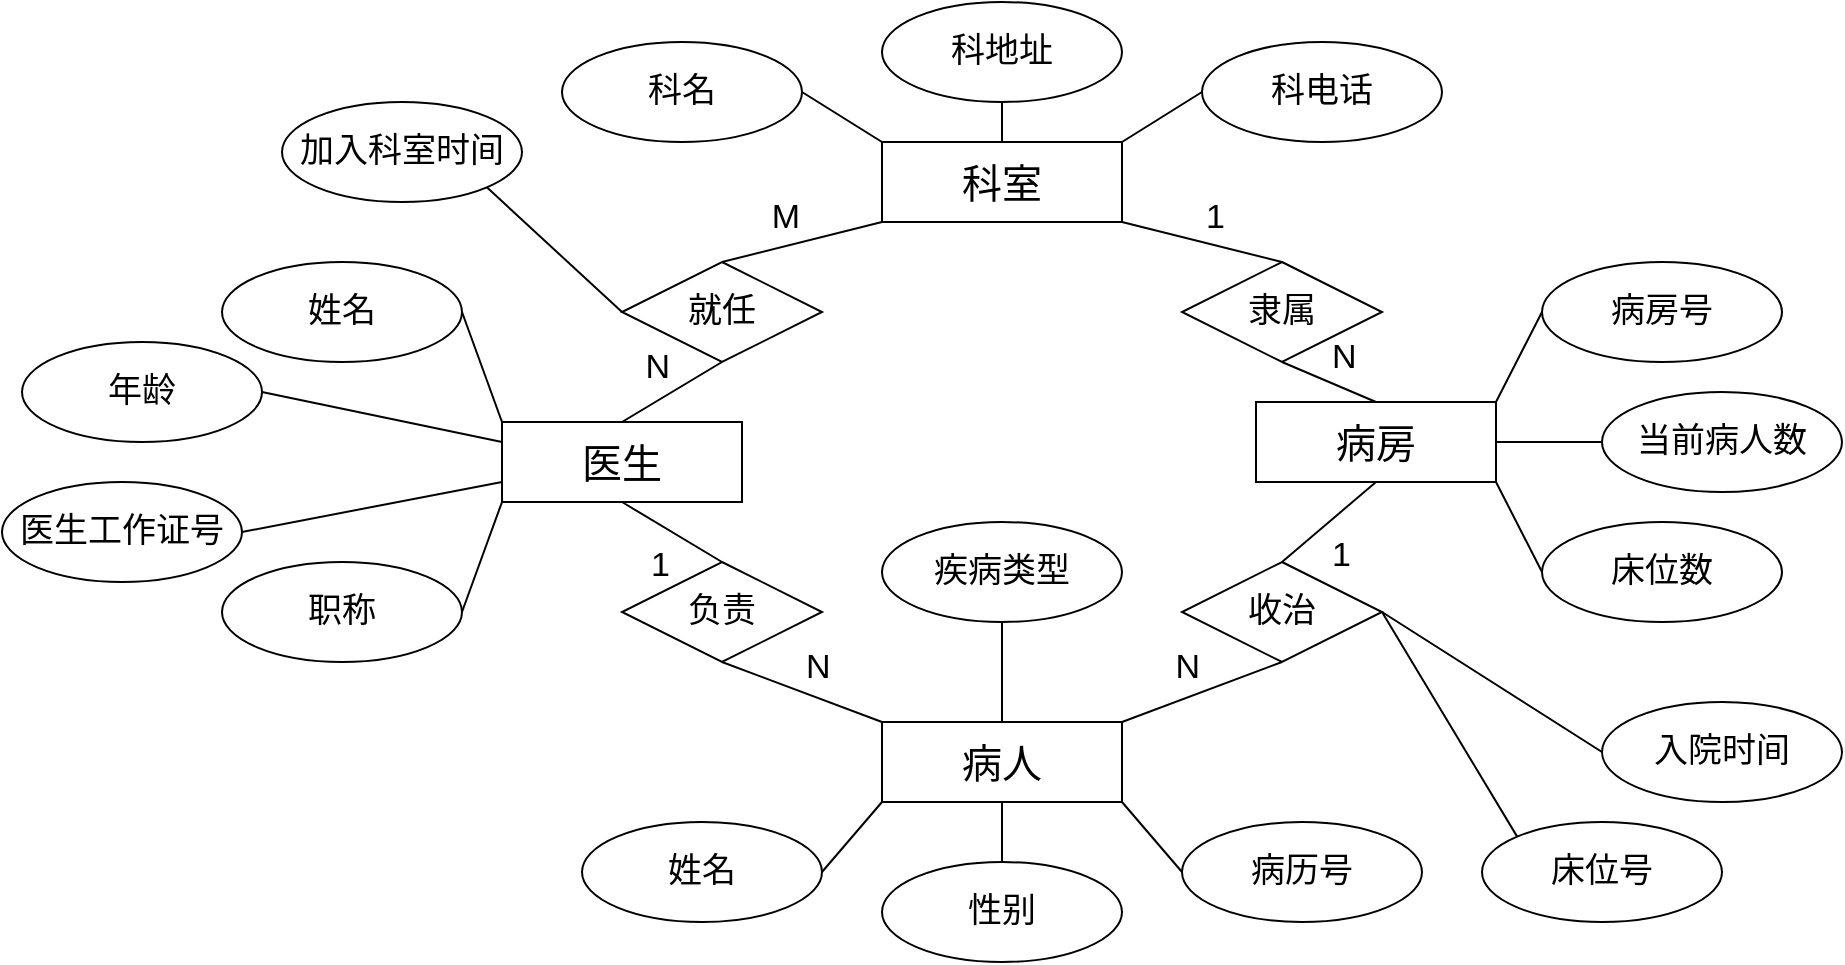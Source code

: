 <mxfile version="14.5.1" type="device"><diagram id="LbHfx_GTd4VLcDLEqgA5" name="第 1 页"><mxGraphModel dx="852" dy="494" grid="1" gridSize="10" guides="1" tooltips="1" connect="1" arrows="1" fold="1" page="1" pageScale="1" pageWidth="1654" pageHeight="2336" math="0" shadow="0"><root><mxCell id="0"/><mxCell id="1" parent="0"/><mxCell id="YSNwxNvKMtwKFpDT9Ipl-1" value="M" style="rounded=0;orthogonalLoop=1;jettySize=auto;html=1;exitX=0;exitY=1;exitDx=0;exitDy=0;entryX=0.5;entryY=0;entryDx=0;entryDy=0;fontSize=17;endArrow=none;endFill=0;labelPosition=left;verticalLabelPosition=top;align=right;verticalAlign=bottom;" parent="1" source="YSNwxNvKMtwKFpDT9Ipl-5" target="YSNwxNvKMtwKFpDT9Ipl-25" edge="1"><mxGeometry relative="1" as="geometry"/></mxCell><mxCell id="YSNwxNvKMtwKFpDT9Ipl-2" value="1" style="edgeStyle=none;rounded=0;orthogonalLoop=1;jettySize=auto;html=1;exitX=1;exitY=1;exitDx=0;exitDy=0;entryX=0.5;entryY=0;entryDx=0;entryDy=0;endArrow=none;endFill=0;fontSize=17;labelPosition=right;verticalLabelPosition=top;align=left;verticalAlign=bottom;" parent="1" source="YSNwxNvKMtwKFpDT9Ipl-5" target="YSNwxNvKMtwKFpDT9Ipl-27" edge="1"><mxGeometry relative="1" as="geometry"/></mxCell><mxCell id="YSNwxNvKMtwKFpDT9Ipl-3" style="edgeStyle=none;rounded=0;orthogonalLoop=1;jettySize=auto;html=1;exitX=0;exitY=0;exitDx=0;exitDy=0;entryX=1;entryY=0.5;entryDx=0;entryDy=0;endArrow=none;endFill=0;fontSize=17;" parent="1" source="YSNwxNvKMtwKFpDT9Ipl-5" target="YSNwxNvKMtwKFpDT9Ipl-15" edge="1"><mxGeometry relative="1" as="geometry"/></mxCell><mxCell id="YSNwxNvKMtwKFpDT9Ipl-5" value="科室" style="rounded=0;whiteSpace=wrap;html=1;fontSize=20;" parent="1" vertex="1"><mxGeometry x="520" y="160" width="120" height="40" as="geometry"/></mxCell><mxCell id="YSNwxNvKMtwKFpDT9Ipl-7" style="edgeStyle=none;rounded=0;orthogonalLoop=1;jettySize=auto;html=1;exitX=0;exitY=0;exitDx=0;exitDy=0;entryX=1;entryY=0.5;entryDx=0;entryDy=0;endArrow=none;endFill=0;fontSize=17;" parent="1" source="YSNwxNvKMtwKFpDT9Ipl-10" target="YSNwxNvKMtwKFpDT9Ipl-17" edge="1"><mxGeometry relative="1" as="geometry"/></mxCell><mxCell id="YSNwxNvKMtwKFpDT9Ipl-8" style="edgeStyle=none;rounded=0;orthogonalLoop=1;jettySize=auto;html=1;exitX=0;exitY=0.25;exitDx=0;exitDy=0;entryX=1;entryY=0.5;entryDx=0;entryDy=0;endArrow=none;endFill=0;fontSize=17;" parent="1" source="YSNwxNvKMtwKFpDT9Ipl-10" target="YSNwxNvKMtwKFpDT9Ipl-19" edge="1"><mxGeometry relative="1" as="geometry"/></mxCell><mxCell id="YSNwxNvKMtwKFpDT9Ipl-9" style="edgeStyle=none;rounded=0;orthogonalLoop=1;jettySize=auto;html=1;exitX=0;exitY=0.75;exitDx=0;exitDy=0;entryX=1;entryY=0.5;entryDx=0;entryDy=0;endArrow=none;endFill=0;fontSize=17;" parent="1" source="YSNwxNvKMtwKFpDT9Ipl-10" target="YSNwxNvKMtwKFpDT9Ipl-18" edge="1"><mxGeometry relative="1" as="geometry"/></mxCell><mxCell id="YSNwxNvKMtwKFpDT9Ipl-36" style="edgeStyle=none;rounded=0;orthogonalLoop=1;jettySize=auto;html=1;exitX=0;exitY=1;exitDx=0;exitDy=0;entryX=1;entryY=0.5;entryDx=0;entryDy=0;endArrow=none;endFill=0;" parent="1" source="YSNwxNvKMtwKFpDT9Ipl-10" target="YSNwxNvKMtwKFpDT9Ipl-16" edge="1"><mxGeometry relative="1" as="geometry"/></mxCell><mxCell id="YSNwxNvKMtwKFpDT9Ipl-38" value="1" style="edgeStyle=none;rounded=0;orthogonalLoop=1;jettySize=auto;html=1;exitX=0.5;exitY=1;exitDx=0;exitDy=0;entryX=0.5;entryY=0;entryDx=0;entryDy=0;endArrow=none;endFill=0;fontSize=17;labelPosition=left;verticalLabelPosition=bottom;align=right;verticalAlign=top;" parent="1" source="YSNwxNvKMtwKFpDT9Ipl-10" target="YSNwxNvKMtwKFpDT9Ipl-30" edge="1"><mxGeometry relative="1" as="geometry"/></mxCell><mxCell id="YSNwxNvKMtwKFpDT9Ipl-10" value="医生" style="rounded=0;whiteSpace=wrap;html=1;fontSize=20;" parent="1" vertex="1"><mxGeometry x="330" y="300" width="120" height="40" as="geometry"/></mxCell><mxCell id="YSNwxNvKMtwKFpDT9Ipl-12" style="edgeStyle=none;rounded=0;orthogonalLoop=1;jettySize=auto;html=1;exitX=1;exitY=1;exitDx=0;exitDy=0;entryX=0;entryY=0.5;entryDx=0;entryDy=0;endArrow=none;endFill=0;fontSize=17;" parent="1" source="YSNwxNvKMtwKFpDT9Ipl-14" target="YSNwxNvKMtwKFpDT9Ipl-23" edge="1"><mxGeometry relative="1" as="geometry"/></mxCell><mxCell id="YSNwxNvKMtwKFpDT9Ipl-13" style="edgeStyle=none;rounded=0;orthogonalLoop=1;jettySize=auto;html=1;exitX=1;exitY=0;exitDx=0;exitDy=0;entryX=0;entryY=0.5;entryDx=0;entryDy=0;endArrow=none;endFill=0;fontSize=17;" parent="1" source="YSNwxNvKMtwKFpDT9Ipl-14" target="YSNwxNvKMtwKFpDT9Ipl-22" edge="1"><mxGeometry relative="1" as="geometry"/></mxCell><mxCell id="YSNwxNvKMtwKFpDT9Ipl-40" value="1" style="edgeStyle=none;rounded=0;orthogonalLoop=1;jettySize=auto;html=1;exitX=0.5;exitY=1;exitDx=0;exitDy=0;entryX=0.5;entryY=0;entryDx=0;entryDy=0;endArrow=none;endFill=0;fontSize=17;labelPosition=right;verticalLabelPosition=bottom;align=left;verticalAlign=top;" parent="1" source="YSNwxNvKMtwKFpDT9Ipl-14" target="YSNwxNvKMtwKFpDT9Ipl-39" edge="1"><mxGeometry relative="1" as="geometry"/></mxCell><mxCell id="YSNwxNvKMtwKFpDT9Ipl-61" style="edgeStyle=none;rounded=0;orthogonalLoop=1;jettySize=auto;html=1;exitX=1;exitY=0.5;exitDx=0;exitDy=0;entryX=0;entryY=0.5;entryDx=0;entryDy=0;endArrow=none;endFill=0;fontSize=17;" parent="1" source="YSNwxNvKMtwKFpDT9Ipl-14" target="YSNwxNvKMtwKFpDT9Ipl-60" edge="1"><mxGeometry relative="1" as="geometry"/></mxCell><mxCell id="YSNwxNvKMtwKFpDT9Ipl-14" value="病房" style="rounded=0;whiteSpace=wrap;html=1;fontSize=20;" parent="1" vertex="1"><mxGeometry x="707" y="290" width="120" height="40" as="geometry"/></mxCell><mxCell id="YSNwxNvKMtwKFpDT9Ipl-15" value="科名" style="ellipse;whiteSpace=wrap;html=1;fontSize=17;" parent="1" vertex="1"><mxGeometry x="360" y="110" width="120" height="50" as="geometry"/></mxCell><mxCell id="YSNwxNvKMtwKFpDT9Ipl-16" value="职称" style="ellipse;whiteSpace=wrap;html=1;fontSize=17;" parent="1" vertex="1"><mxGeometry x="190" y="370" width="120" height="50" as="geometry"/></mxCell><mxCell id="YSNwxNvKMtwKFpDT9Ipl-17" value="姓名" style="ellipse;whiteSpace=wrap;html=1;fontSize=17;" parent="1" vertex="1"><mxGeometry x="190" y="220" width="120" height="50" as="geometry"/></mxCell><mxCell id="YSNwxNvKMtwKFpDT9Ipl-18" value="医生工作证号" style="ellipse;whiteSpace=wrap;html=1;fontSize=17;" parent="1" vertex="1"><mxGeometry x="80" y="330" width="120" height="50" as="geometry"/></mxCell><mxCell id="YSNwxNvKMtwKFpDT9Ipl-19" value="年龄" style="ellipse;whiteSpace=wrap;html=1;fontSize=17;" parent="1" vertex="1"><mxGeometry x="90" y="260" width="120" height="50" as="geometry"/></mxCell><mxCell id="YSNwxNvKMtwKFpDT9Ipl-22" value="病房号" style="ellipse;whiteSpace=wrap;html=1;fontSize=17;" parent="1" vertex="1"><mxGeometry x="850" y="220" width="120" height="50" as="geometry"/></mxCell><mxCell id="YSNwxNvKMtwKFpDT9Ipl-23" value="床位数" style="ellipse;whiteSpace=wrap;html=1;fontSize=17;" parent="1" vertex="1"><mxGeometry x="850" y="350" width="120" height="50" as="geometry"/></mxCell><mxCell id="YSNwxNvKMtwKFpDT9Ipl-24" value="N" style="edgeStyle=none;rounded=0;orthogonalLoop=1;jettySize=auto;html=1;exitX=0.5;exitY=1;exitDx=0;exitDy=0;entryX=0.5;entryY=0;entryDx=0;entryDy=0;endArrow=none;endFill=0;fontSize=17;labelPosition=left;verticalLabelPosition=top;align=right;verticalAlign=bottom;" parent="1" source="YSNwxNvKMtwKFpDT9Ipl-25" target="YSNwxNvKMtwKFpDT9Ipl-10" edge="1"><mxGeometry relative="1" as="geometry"/></mxCell><mxCell id="YSNwxNvKMtwKFpDT9Ipl-25" value="就任" style="rhombus;whiteSpace=wrap;html=1;fontSize=17;" parent="1" vertex="1"><mxGeometry x="390" y="220" width="100" height="50" as="geometry"/></mxCell><mxCell id="YSNwxNvKMtwKFpDT9Ipl-26" value="N" style="edgeStyle=none;rounded=0;orthogonalLoop=1;jettySize=auto;html=1;exitX=0.5;exitY=1;exitDx=0;exitDy=0;entryX=0.5;entryY=0;entryDx=0;entryDy=0;endArrow=none;endFill=0;fontSize=17;labelPosition=right;verticalLabelPosition=top;align=left;verticalAlign=bottom;" parent="1" source="YSNwxNvKMtwKFpDT9Ipl-27" target="YSNwxNvKMtwKFpDT9Ipl-14" edge="1"><mxGeometry relative="1" as="geometry"/></mxCell><mxCell id="YSNwxNvKMtwKFpDT9Ipl-27" value="隶属" style="rhombus;whiteSpace=wrap;html=1;fontSize=17;" parent="1" vertex="1"><mxGeometry x="670" y="220" width="100" height="50" as="geometry"/></mxCell><mxCell id="YSNwxNvKMtwKFpDT9Ipl-28" value="N" style="edgeStyle=none;rounded=0;orthogonalLoop=1;jettySize=auto;html=1;exitX=0.5;exitY=1;exitDx=0;exitDy=0;entryX=0;entryY=0;entryDx=0;entryDy=0;endArrow=none;endFill=0;fontSize=17;labelPosition=right;verticalLabelPosition=top;align=left;verticalAlign=bottom;" parent="1" source="YSNwxNvKMtwKFpDT9Ipl-30" target="YSNwxNvKMtwKFpDT9Ipl-31" edge="1"><mxGeometry relative="1" as="geometry"/></mxCell><mxCell id="YSNwxNvKMtwKFpDT9Ipl-30" value="负责" style="rhombus;whiteSpace=wrap;html=1;fontSize=17;" parent="1" vertex="1"><mxGeometry x="390" y="370" width="100" height="50" as="geometry"/></mxCell><mxCell id="YSNwxNvKMtwKFpDT9Ipl-57" style="edgeStyle=none;rounded=0;orthogonalLoop=1;jettySize=auto;html=1;exitX=0.5;exitY=0;exitDx=0;exitDy=0;entryX=0.5;entryY=1;entryDx=0;entryDy=0;endArrow=none;endFill=0;fontSize=17;" parent="1" source="YSNwxNvKMtwKFpDT9Ipl-31" target="YSNwxNvKMtwKFpDT9Ipl-56" edge="1"><mxGeometry relative="1" as="geometry"/></mxCell><mxCell id="YSNwxNvKMtwKFpDT9Ipl-31" value="病人" style="rounded=0;whiteSpace=wrap;html=1;fontSize=20;" parent="1" vertex="1"><mxGeometry x="520" y="450" width="120" height="40" as="geometry"/></mxCell><mxCell id="YSNwxNvKMtwKFpDT9Ipl-34" style="rounded=0;orthogonalLoop=1;jettySize=auto;html=1;exitX=0.5;exitY=1;exitDx=0;exitDy=0;entryX=0.5;entryY=0;entryDx=0;entryDy=0;endArrow=none;endFill=0;" parent="1" source="YSNwxNvKMtwKFpDT9Ipl-32" target="YSNwxNvKMtwKFpDT9Ipl-5" edge="1"><mxGeometry relative="1" as="geometry"/></mxCell><mxCell id="YSNwxNvKMtwKFpDT9Ipl-32" value="科地址" style="ellipse;whiteSpace=wrap;html=1;fontSize=17;" parent="1" vertex="1"><mxGeometry x="520" y="90" width="120" height="50" as="geometry"/></mxCell><mxCell id="YSNwxNvKMtwKFpDT9Ipl-35" style="rounded=0;orthogonalLoop=1;jettySize=auto;html=1;exitX=0;exitY=0.5;exitDx=0;exitDy=0;entryX=1;entryY=0;entryDx=0;entryDy=0;endArrow=none;endFill=0;" parent="1" source="YSNwxNvKMtwKFpDT9Ipl-33" target="YSNwxNvKMtwKFpDT9Ipl-5" edge="1"><mxGeometry relative="1" as="geometry"/></mxCell><mxCell id="YSNwxNvKMtwKFpDT9Ipl-33" value="科电话" style="ellipse;whiteSpace=wrap;html=1;fontSize=17;" parent="1" vertex="1"><mxGeometry x="680" y="110" width="120" height="50" as="geometry"/></mxCell><mxCell id="YSNwxNvKMtwKFpDT9Ipl-41" value="N" style="edgeStyle=none;rounded=0;orthogonalLoop=1;jettySize=auto;html=1;exitX=0.5;exitY=1;exitDx=0;exitDy=0;entryX=1;entryY=0;entryDx=0;entryDy=0;endArrow=none;endFill=0;fontSize=17;labelPosition=left;verticalLabelPosition=top;align=right;verticalAlign=bottom;" parent="1" source="YSNwxNvKMtwKFpDT9Ipl-39" target="YSNwxNvKMtwKFpDT9Ipl-31" edge="1"><mxGeometry relative="1" as="geometry"/></mxCell><mxCell id="YSNwxNvKMtwKFpDT9Ipl-54" style="edgeStyle=none;rounded=0;orthogonalLoop=1;jettySize=auto;html=1;exitX=1;exitY=0.5;exitDx=0;exitDy=0;entryX=0;entryY=0.5;entryDx=0;entryDy=0;endArrow=none;endFill=0;fontSize=17;" parent="1" source="YSNwxNvKMtwKFpDT9Ipl-39" target="YSNwxNvKMtwKFpDT9Ipl-52" edge="1"><mxGeometry relative="1" as="geometry"/></mxCell><mxCell id="YSNwxNvKMtwKFpDT9Ipl-55" style="edgeStyle=none;rounded=0;orthogonalLoop=1;jettySize=auto;html=1;exitX=1;exitY=0.5;exitDx=0;exitDy=0;entryX=0;entryY=0;entryDx=0;entryDy=0;endArrow=none;endFill=0;fontSize=17;" parent="1" source="YSNwxNvKMtwKFpDT9Ipl-39" target="YSNwxNvKMtwKFpDT9Ipl-53" edge="1"><mxGeometry relative="1" as="geometry"/></mxCell><mxCell id="YSNwxNvKMtwKFpDT9Ipl-39" value="收治" style="rhombus;whiteSpace=wrap;html=1;fontSize=17;" parent="1" vertex="1"><mxGeometry x="670" y="370" width="100" height="50" as="geometry"/></mxCell><mxCell id="YSNwxNvKMtwKFpDT9Ipl-45" style="edgeStyle=none;rounded=0;orthogonalLoop=1;jettySize=auto;html=1;exitX=1;exitY=0.5;exitDx=0;exitDy=0;entryX=0;entryY=1;entryDx=0;entryDy=0;endArrow=none;endFill=0;fontSize=17;" parent="1" source="YSNwxNvKMtwKFpDT9Ipl-42" target="YSNwxNvKMtwKFpDT9Ipl-31" edge="1"><mxGeometry relative="1" as="geometry"/></mxCell><mxCell id="YSNwxNvKMtwKFpDT9Ipl-42" value="姓名" style="ellipse;whiteSpace=wrap;html=1;fontSize=17;" parent="1" vertex="1"><mxGeometry x="370" y="500" width="120" height="50" as="geometry"/></mxCell><mxCell id="YSNwxNvKMtwKFpDT9Ipl-46" style="edgeStyle=none;rounded=0;orthogonalLoop=1;jettySize=auto;html=1;exitX=0.5;exitY=0;exitDx=0;exitDy=0;entryX=0.5;entryY=1;entryDx=0;entryDy=0;endArrow=none;endFill=0;fontSize=17;" parent="1" source="YSNwxNvKMtwKFpDT9Ipl-43" target="YSNwxNvKMtwKFpDT9Ipl-31" edge="1"><mxGeometry relative="1" as="geometry"/></mxCell><mxCell id="YSNwxNvKMtwKFpDT9Ipl-43" value="性别" style="ellipse;whiteSpace=wrap;html=1;fontSize=17;" parent="1" vertex="1"><mxGeometry x="520" y="520" width="120" height="50" as="geometry"/></mxCell><mxCell id="YSNwxNvKMtwKFpDT9Ipl-47" style="edgeStyle=none;rounded=0;orthogonalLoop=1;jettySize=auto;html=1;exitX=0;exitY=0.5;exitDx=0;exitDy=0;entryX=1;entryY=1;entryDx=0;entryDy=0;endArrow=none;endFill=0;fontSize=17;" parent="1" source="YSNwxNvKMtwKFpDT9Ipl-44" target="YSNwxNvKMtwKFpDT9Ipl-31" edge="1"><mxGeometry relative="1" as="geometry"/></mxCell><mxCell id="YSNwxNvKMtwKFpDT9Ipl-44" value="病历号" style="ellipse;whiteSpace=wrap;html=1;fontSize=17;" parent="1" vertex="1"><mxGeometry x="670" y="500" width="120" height="50" as="geometry"/></mxCell><mxCell id="YSNwxNvKMtwKFpDT9Ipl-52" value="入院时间" style="ellipse;whiteSpace=wrap;html=1;fontSize=17;" parent="1" vertex="1"><mxGeometry x="880" y="440" width="120" height="50" as="geometry"/></mxCell><mxCell id="YSNwxNvKMtwKFpDT9Ipl-53" value="床位号" style="ellipse;whiteSpace=wrap;html=1;fontSize=17;" parent="1" vertex="1"><mxGeometry x="820" y="500" width="120" height="50" as="geometry"/></mxCell><mxCell id="YSNwxNvKMtwKFpDT9Ipl-56" value="疾病类型" style="ellipse;whiteSpace=wrap;html=1;fontSize=17;" parent="1" vertex="1"><mxGeometry x="520" y="350" width="120" height="50" as="geometry"/></mxCell><mxCell id="YSNwxNvKMtwKFpDT9Ipl-59" style="edgeStyle=none;rounded=0;orthogonalLoop=1;jettySize=auto;html=1;exitX=1;exitY=1;exitDx=0;exitDy=0;entryX=0;entryY=0.5;entryDx=0;entryDy=0;endArrow=none;endFill=0;fontSize=17;" parent="1" source="YSNwxNvKMtwKFpDT9Ipl-58" target="YSNwxNvKMtwKFpDT9Ipl-25" edge="1"><mxGeometry relative="1" as="geometry"/></mxCell><mxCell id="YSNwxNvKMtwKFpDT9Ipl-58" value="加入科室时间" style="ellipse;whiteSpace=wrap;html=1;fontSize=17;" parent="1" vertex="1"><mxGeometry x="220" y="140" width="120" height="50" as="geometry"/></mxCell><mxCell id="YSNwxNvKMtwKFpDT9Ipl-60" value="当前病人数" style="ellipse;whiteSpace=wrap;html=1;fontSize=17;" parent="1" vertex="1"><mxGeometry x="880" y="285" width="120" height="50" as="geometry"/></mxCell></root></mxGraphModel></diagram></mxfile>